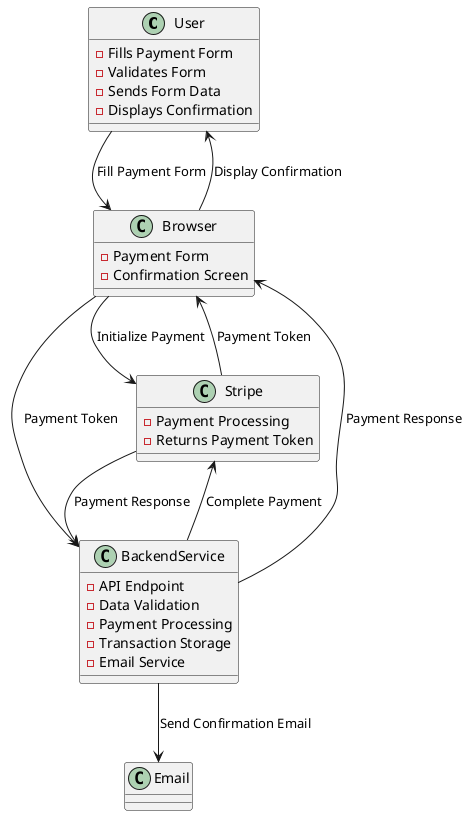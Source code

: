 ```plantuml
@startuml
!define RECTANGLE class

RECTANGLE User {
  - Fills Payment Form
  - Validates Form
  - Sends Form Data
  - Displays Confirmation
}

RECTANGLE Browser {
  - Payment Form
  - Confirmation Screen
}

RECTANGLE BackendService {
  - API Endpoint
  - Data Validation
  - Payment Processing
  - Transaction Storage
  - Email Service
}

RECTANGLE Stripe {
  - Payment Processing
  - Returns Payment Token
}

User --> Browser : Fill Payment Form
Browser --> Stripe : Initialize Payment
Stripe --> Browser : Payment Token
Browser --> BackendService : Payment Token
BackendService --> Stripe : Complete Payment
Stripe --> BackendService : Payment Response
BackendService --> Browser : Payment Response
Browser --> User : Display Confirmation
BackendService --> Email : Send Confirmation Email
@enduml
```